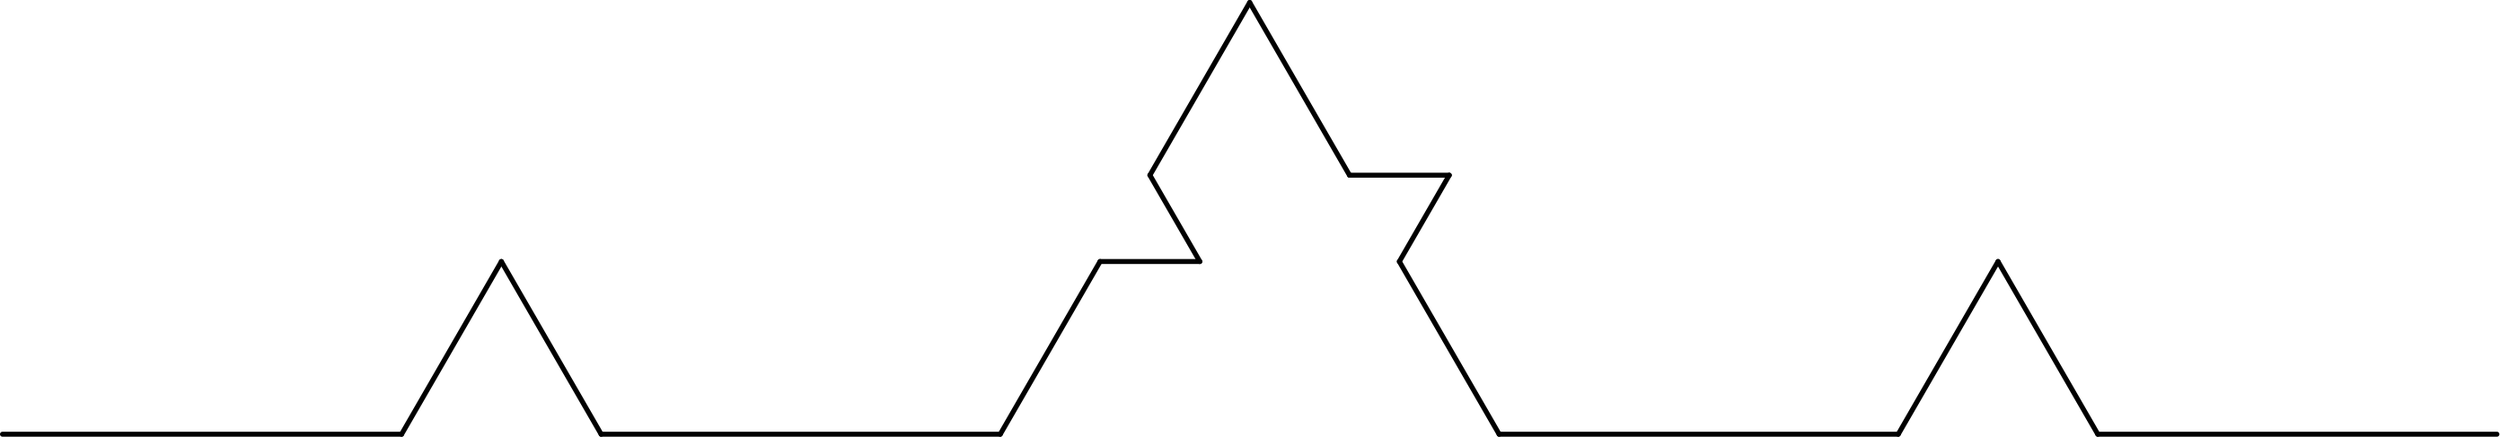 <?xml version="1.0"?>
<!DOCTYPE ipe SYSTEM "ipe.dtd">
<ipe version="70212" creator="svgtoipe 20240516">
<ipestyle>
<layout paper="1024 197" frame="1024 197" origin="0 0" crop="no"/>
<opacity name="10%" value="0.10"/>
<opacity name="20%" value="0.20"/>
<opacity name="30%" value="0.30"/>
<opacity name="40%" value="0.40"/>
<opacity name="50%" value="0.50"/>
<opacity name="60%" value="0.60"/>
<opacity name="70%" value="0.70"/>
<opacity name="80%" value="0.80"/>
<opacity name="90%" value="0.90"/>
<pathstyle cap="0" join="0" fillrule="wind"/>
</ipestyle>
<page>
<group matrix="1 0 0 -1 -128 459">
<path stroke="0 0 0" fill="1 0 0" pen="2" join="1">
700 377.718 m
720 343.077 l
h
</path>
<path stroke="0 0 0" fill="1 0 0" pen="2" join="1">
980 447 m
940 377.718 l
h
</path>
<path stroke="0 0 0" fill="1 0 0" pen="2" join="1">
580 377.718 m
620 377.718 l
h
</path>
<path stroke="0 0 0" fill="1 0 0" pen="2" join="1">
380 447 m
340 377.718 l
h
</path>
<path stroke="0 0 0" fill="1 0 0" pen="2" join="1">
740 447 m
700 377.718 l
h
</path>
<path stroke="0 0 0" fill="1 0 0" pen="2" join="1">
1140 447 m
980 447 l
h
</path>
<path stroke="0 0 0" fill="1 0 0" pen="2" join="1">
540 447 m
580 377.718 l
h
</path>
<path stroke="0 0 0" fill="1 0 0" pen="2" join="1">
540 447 m
380 447 l
h
</path>
<path stroke="0 0 0" fill="1 0 0" pen="2" join="1">
680 343.077 m
720 343.077 l
h
</path>
<path stroke="0 0 0" fill="1 0 0" pen="2" join="1">
900 447 m
940 377.718 l
h
</path>
<path stroke="0 0 0" fill="1 0 0" pen="2" join="1">
600 343.077 m
620 377.718 l
h
</path>
<path stroke="0 0 0" fill="1 0 0" pen="2" join="1">
300 447 m
340 377.718 l
h
</path>
<path stroke="0 0 0" fill="1 0 0" pen="2" join="1">
680 343.077 m
640 273.795 l
h
</path>
<path stroke="0 0 0" fill="1 0 0" pen="2" join="1">
900 447 m
740 447 l
h
</path>
<path stroke="0 0 0" fill="1 0 0" pen="2" join="1">
600 343.077 m
640 273.795 l
h
</path>
<path stroke="0 0 0" fill="1 0 0" pen="2" join="1">
300 447 m
140 447 l
h
</path>
</group>
</page>
</ipe>

